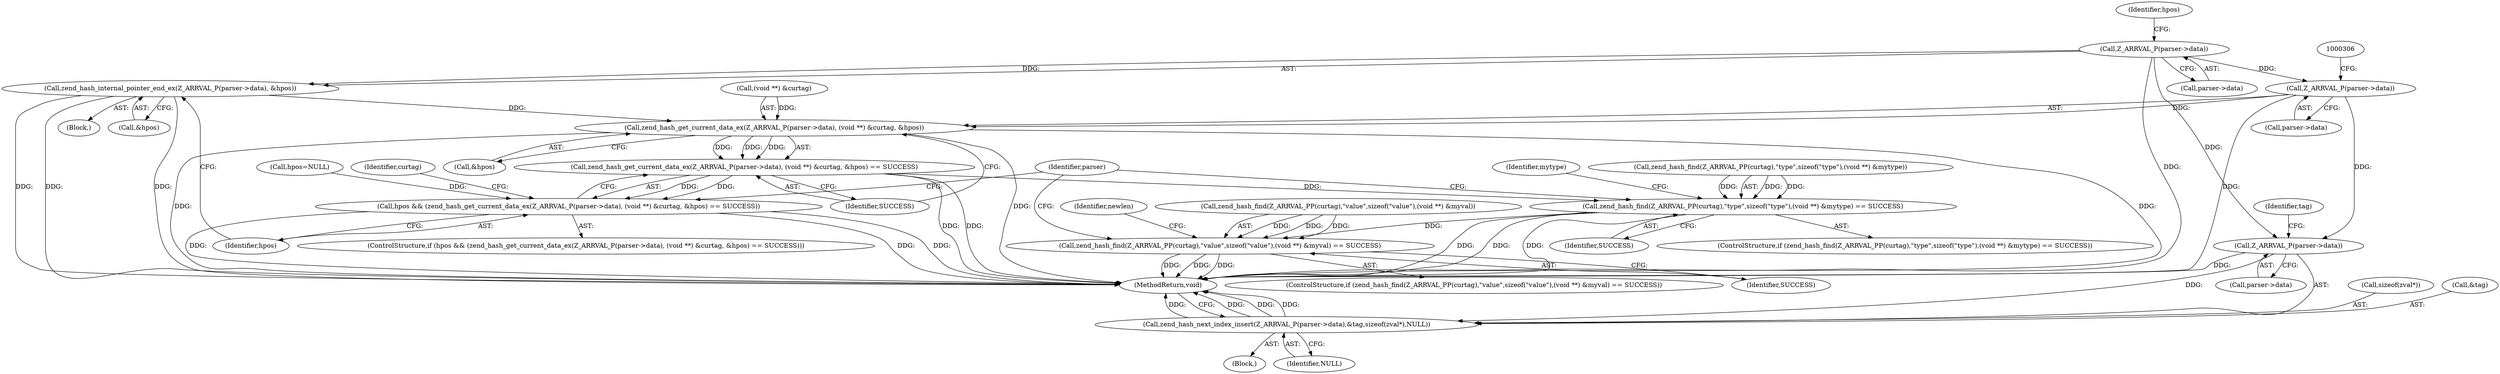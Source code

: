 digraph "0_php_dccda88f27a084bcbbb30198ace12b4e7ae961cc_4@pointer" {
"1000290" [label="(Call,Z_ARRVAL_P(parser->data))"];
"1000289" [label="(Call,zend_hash_internal_pointer_end_ex(Z_ARRVAL_P(parser->data), &hpos))"];
"1000300" [label="(Call,zend_hash_get_current_data_ex(Z_ARRVAL_P(parser->data), (void **) &curtag, &hpos))"];
"1000299" [label="(Call,zend_hash_get_current_data_ex(Z_ARRVAL_P(parser->data), (void **) &curtag, &hpos) == SUCCESS)"];
"1000297" [label="(Call,hpos && (zend_hash_get_current_data_ex(Z_ARRVAL_P(parser->data), (void **) &curtag, &hpos) == SUCCESS))"];
"1000314" [label="(Call,zend_hash_find(Z_ARRVAL_PP(curtag),\"type\",sizeof(\"type\"),(void **) &mytype) == SUCCESS)"];
"1000335" [label="(Call,zend_hash_find(Z_ARRVAL_PP(curtag),\"value\",sizeof(\"value\"),(void **) &myval) == SUCCESS)"];
"1000301" [label="(Call,Z_ARRVAL_P(parser->data))"];
"1000447" [label="(Call,Z_ARRVAL_P(parser->data))"];
"1000446" [label="(Call,zend_hash_next_index_insert(Z_ARRVAL_P(parser->data),&tag,sizeof(zval*),NULL))"];
"1000393" [label="(Block,)"];
"1000471" [label="(MethodReturn,void)"];
"1000385" [label="(Identifier,parser)"];
"1000302" [label="(Call,parser->data)"];
"1000314" [label="(Call,zend_hash_find(Z_ARRVAL_PP(curtag),\"type\",sizeof(\"type\"),(void **) &mytype) == SUCCESS)"];
"1000447" [label="(Call,Z_ARRVAL_P(parser->data))"];
"1000280" [label="(Block,)"];
"1000311" [label="(Identifier,SUCCESS)"];
"1000299" [label="(Call,zend_hash_get_current_data_ex(Z_ARRVAL_P(parser->data), (void **) &curtag, &hpos) == SUCCESS)"];
"1000290" [label="(Call,Z_ARRVAL_P(parser->data))"];
"1000452" [label="(Identifier,tag)"];
"1000455" [label="(Identifier,NULL)"];
"1000453" [label="(Call,sizeof(zval*))"];
"1000331" [label="(Identifier,mytype)"];
"1000295" [label="(Identifier,hpos)"];
"1000448" [label="(Call,parser->data)"];
"1000298" [label="(Identifier,hpos)"];
"1000350" [label="(Identifier,newlen)"];
"1000294" [label="(Call,&hpos)"];
"1000297" [label="(Call,hpos && (zend_hash_get_current_data_ex(Z_ARRVAL_P(parser->data), (void **) &curtag, &hpos) == SUCCESS))"];
"1000334" [label="(ControlStructure,if (zend_hash_find(Z_ARRVAL_PP(curtag),\"value\",sizeof(\"value\"),(void **) &myval) == SUCCESS))"];
"1000446" [label="(Call,zend_hash_next_index_insert(Z_ARRVAL_P(parser->data),&tag,sizeof(zval*),NULL))"];
"1000309" [label="(Call,&hpos)"];
"1000286" [label="(Call,hpos=NULL)"];
"1000317" [label="(Identifier,curtag)"];
"1000336" [label="(Call,zend_hash_find(Z_ARRVAL_PP(curtag),\"value\",sizeof(\"value\"),(void **) &myval))"];
"1000301" [label="(Call,Z_ARRVAL_P(parser->data))"];
"1000313" [label="(ControlStructure,if (zend_hash_find(Z_ARRVAL_PP(curtag),\"type\",sizeof(\"type\"),(void **) &mytype) == SUCCESS))"];
"1000335" [label="(Call,zend_hash_find(Z_ARRVAL_PP(curtag),\"value\",sizeof(\"value\"),(void **) &myval) == SUCCESS)"];
"1000315" [label="(Call,zend_hash_find(Z_ARRVAL_PP(curtag),\"type\",sizeof(\"type\"),(void **) &mytype))"];
"1000296" [label="(ControlStructure,if (hpos && (zend_hash_get_current_data_ex(Z_ARRVAL_P(parser->data), (void **) &curtag, &hpos) == SUCCESS)))"];
"1000325" [label="(Identifier,SUCCESS)"];
"1000300" [label="(Call,zend_hash_get_current_data_ex(Z_ARRVAL_P(parser->data), (void **) &curtag, &hpos))"];
"1000346" [label="(Identifier,SUCCESS)"];
"1000305" [label="(Call,(void **) &curtag)"];
"1000289" [label="(Call,zend_hash_internal_pointer_end_ex(Z_ARRVAL_P(parser->data), &hpos))"];
"1000291" [label="(Call,parser->data)"];
"1000451" [label="(Call,&tag)"];
"1000290" -> "1000289"  [label="AST: "];
"1000290" -> "1000291"  [label="CFG: "];
"1000291" -> "1000290"  [label="AST: "];
"1000295" -> "1000290"  [label="CFG: "];
"1000290" -> "1000471"  [label="DDG: "];
"1000290" -> "1000289"  [label="DDG: "];
"1000290" -> "1000301"  [label="DDG: "];
"1000290" -> "1000447"  [label="DDG: "];
"1000289" -> "1000280"  [label="AST: "];
"1000289" -> "1000294"  [label="CFG: "];
"1000294" -> "1000289"  [label="AST: "];
"1000298" -> "1000289"  [label="CFG: "];
"1000289" -> "1000471"  [label="DDG: "];
"1000289" -> "1000471"  [label="DDG: "];
"1000289" -> "1000471"  [label="DDG: "];
"1000289" -> "1000300"  [label="DDG: "];
"1000300" -> "1000299"  [label="AST: "];
"1000300" -> "1000309"  [label="CFG: "];
"1000301" -> "1000300"  [label="AST: "];
"1000305" -> "1000300"  [label="AST: "];
"1000309" -> "1000300"  [label="AST: "];
"1000311" -> "1000300"  [label="CFG: "];
"1000300" -> "1000471"  [label="DDG: "];
"1000300" -> "1000471"  [label="DDG: "];
"1000300" -> "1000471"  [label="DDG: "];
"1000300" -> "1000299"  [label="DDG: "];
"1000300" -> "1000299"  [label="DDG: "];
"1000300" -> "1000299"  [label="DDG: "];
"1000301" -> "1000300"  [label="DDG: "];
"1000305" -> "1000300"  [label="DDG: "];
"1000299" -> "1000297"  [label="AST: "];
"1000299" -> "1000311"  [label="CFG: "];
"1000311" -> "1000299"  [label="AST: "];
"1000297" -> "1000299"  [label="CFG: "];
"1000299" -> "1000471"  [label="DDG: "];
"1000299" -> "1000471"  [label="DDG: "];
"1000299" -> "1000297"  [label="DDG: "];
"1000299" -> "1000297"  [label="DDG: "];
"1000299" -> "1000314"  [label="DDG: "];
"1000297" -> "1000296"  [label="AST: "];
"1000297" -> "1000298"  [label="CFG: "];
"1000298" -> "1000297"  [label="AST: "];
"1000317" -> "1000297"  [label="CFG: "];
"1000385" -> "1000297"  [label="CFG: "];
"1000297" -> "1000471"  [label="DDG: "];
"1000297" -> "1000471"  [label="DDG: "];
"1000297" -> "1000471"  [label="DDG: "];
"1000286" -> "1000297"  [label="DDG: "];
"1000314" -> "1000313"  [label="AST: "];
"1000314" -> "1000325"  [label="CFG: "];
"1000315" -> "1000314"  [label="AST: "];
"1000325" -> "1000314"  [label="AST: "];
"1000331" -> "1000314"  [label="CFG: "];
"1000385" -> "1000314"  [label="CFG: "];
"1000314" -> "1000471"  [label="DDG: "];
"1000314" -> "1000471"  [label="DDG: "];
"1000314" -> "1000471"  [label="DDG: "];
"1000315" -> "1000314"  [label="DDG: "];
"1000315" -> "1000314"  [label="DDG: "];
"1000315" -> "1000314"  [label="DDG: "];
"1000314" -> "1000335"  [label="DDG: "];
"1000335" -> "1000334"  [label="AST: "];
"1000335" -> "1000346"  [label="CFG: "];
"1000336" -> "1000335"  [label="AST: "];
"1000346" -> "1000335"  [label="AST: "];
"1000350" -> "1000335"  [label="CFG: "];
"1000385" -> "1000335"  [label="CFG: "];
"1000335" -> "1000471"  [label="DDG: "];
"1000335" -> "1000471"  [label="DDG: "];
"1000335" -> "1000471"  [label="DDG: "];
"1000336" -> "1000335"  [label="DDG: "];
"1000336" -> "1000335"  [label="DDG: "];
"1000336" -> "1000335"  [label="DDG: "];
"1000301" -> "1000302"  [label="CFG: "];
"1000302" -> "1000301"  [label="AST: "];
"1000306" -> "1000301"  [label="CFG: "];
"1000301" -> "1000471"  [label="DDG: "];
"1000301" -> "1000447"  [label="DDG: "];
"1000447" -> "1000446"  [label="AST: "];
"1000447" -> "1000448"  [label="CFG: "];
"1000448" -> "1000447"  [label="AST: "];
"1000452" -> "1000447"  [label="CFG: "];
"1000447" -> "1000471"  [label="DDG: "];
"1000447" -> "1000446"  [label="DDG: "];
"1000446" -> "1000393"  [label="AST: "];
"1000446" -> "1000455"  [label="CFG: "];
"1000451" -> "1000446"  [label="AST: "];
"1000453" -> "1000446"  [label="AST: "];
"1000455" -> "1000446"  [label="AST: "];
"1000471" -> "1000446"  [label="CFG: "];
"1000446" -> "1000471"  [label="DDG: "];
"1000446" -> "1000471"  [label="DDG: "];
"1000446" -> "1000471"  [label="DDG: "];
"1000446" -> "1000471"  [label="DDG: "];
}
